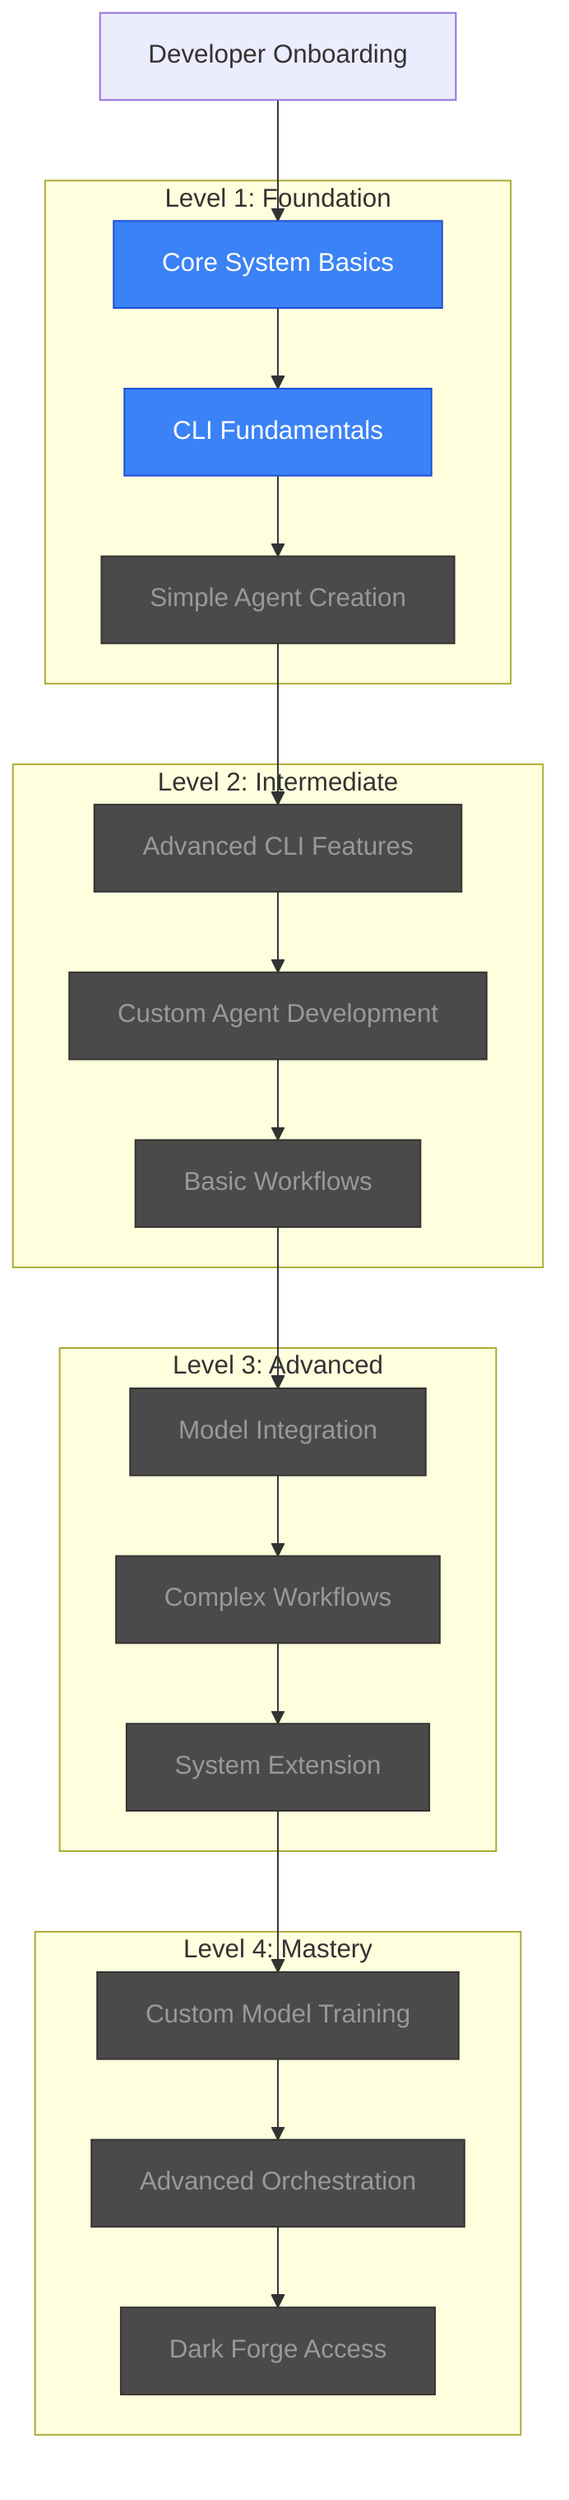 flowchart TD
    Start[Developer Onboarding] --> CoreBasics[Core System Basics]
    
    subgraph "Level 1: Foundation"
        CoreBasics --> CLIFundamentals[CLI Fundamentals]
        CLIFundamentals --> SimpleAgents[Simple Agent Creation]
    end
    
    subgraph "Level 2: Intermediate"
        SimpleAgents --> AdvancedCLI[Advanced CLI Features]
        AdvancedCLI --> CustomAgents[Custom Agent Development]
        CustomAgents --> BasicWorkflows[Basic Workflows]
    end
    
    subgraph "Level 3: Advanced"
        BasicWorkflows --> ModelIntegration[Model Integration]
        ModelIntegration --> ComplexWorkflows[Complex Workflows]
        ComplexWorkflows --> SystemExtension[System Extension]
    end
    
    subgraph "Level 4: Mastery"
        SystemExtension --> CustomModels[Custom Model Training]
        CustomModels --> AdvancedOrchestration[Advanced Orchestration]
        AdvancedOrchestration --> DarkForge[Dark Forge Access]
    end
    
    classDef locked fill:#4a4a4a,stroke:#333,color:#999
    classDef current fill:#3b82f6,stroke:#1d4ed8,color:white
    classDef completed fill:#10b981,stroke:#059669,color:white
    
    class CoreBasics,CLIFundamentals current
    class SimpleAgents,AdvancedCLI,CustomAgents,BasicWorkflows,ModelIntegration,ComplexWorkflows,SystemExtension,CustomModels,AdvancedOrchestration,DarkForge locked